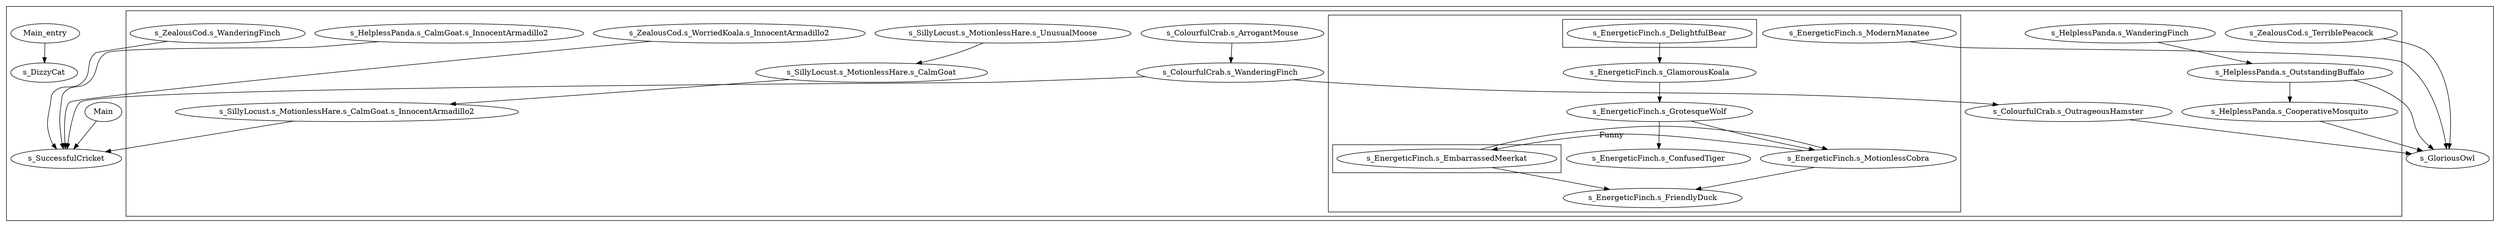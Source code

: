 digraph S_ZanyRabbit {
    subgraph "cluster_Main" {
        "Main";
        "Main_entry";
        "s_DizzyCat";
        subgraph "cluster_Main.s_BoredZebra" {
            subgraph "cluster_Main.s_BoredZebra.s_EnergeticFinch" {
                "s_EnergeticFinch.s_GlamorousKoala";
                "s_EnergeticFinch.s_GrotesqueWolf";
                "s_EnergeticFinch.s_ConfusedTiger";
                subgraph "cluster_Main.s_BoredZebra.s_EnergeticFinch.s_DelightfulBear" {
                    "s_EnergeticFinch.s_DelightfulBear";
                }
                subgraph "cluster_Main.s_BoredZebra.s_EnergeticFinch.s_EmbarrassedMeerkat" {
                    "s_EnergeticFinch.s_EmbarrassedMeerkat";
                }
                "s_EnergeticFinch.s_MotionlessCobra";
                "s_EnergeticFinch.s_FriendlyDuck";
                "s_EnergeticFinch.s_ModernManatee";
            }
            "s_ZealousCod.s_WorriedKoala.s_InnocentArmadillo2";
            "s_ZealousCod.s_WanderingFinch";
            "s_ZealousCod.s_TerriblePeacock";
            "s_ColourfulCrab.s_ArrogantMouse";
            "s_ColourfulCrab.s_WanderingFinch";
            "s_ColourfulCrab.s_OutrageousHamster";
            "s_HelplessPanda.s_CalmGoat.s_InnocentArmadillo2";
            "s_HelplessPanda.s_WanderingFinch";
            "s_HelplessPanda.s_OutstandingBuffalo";
            "s_HelplessPanda.s_CooperativeMosquito";
            "s_SillyLocust.s_MotionlessHare.s_UnusualMoose";
            "s_SillyLocust.s_MotionlessHare.s_CalmGoat";
            "s_SillyLocust.s_MotionlessHare.s_CalmGoat.s_InnocentArmadillo2";
        }
        "s_GloriousOwl";
        "s_SuccessfulCricket";
    }
    
    "Main" -> "s_SuccessfulCricket";
    "Main_entry" -> "s_DizzyCat";
    "s_EnergeticFinch.s_GlamorousKoala" -> "s_EnergeticFinch.s_GrotesqueWolf";
    "s_EnergeticFinch.s_GrotesqueWolf" -> "s_EnergeticFinch.s_ConfusedTiger";
    "s_EnergeticFinch.s_GrotesqueWolf" -> "s_EnergeticFinch.s_MotionlessCobra";
    "s_EnergeticFinch.s_DelightfulBear" -> "s_EnergeticFinch.s_GlamorousKoala";
    "s_EnergeticFinch.s_EmbarrassedMeerkat" -> "s_EnergeticFinch.s_MotionlessCobra";
    "s_EnergeticFinch.s_EmbarrassedMeerkat" -> "s_EnergeticFinch.s_FriendlyDuck";
    "s_EnergeticFinch.s_MotionlessCobra" -> "s_EnergeticFinch.s_FriendlyDuck";
    "s_EnergeticFinch.s_MotionlessCobra" -> "s_EnergeticFinch.s_EmbarrassedMeerkat" [label = "Funny";];
    "s_EnergeticFinch.s_ModernManatee" -> "s_GloriousOwl";
    "s_ZealousCod.s_WorriedKoala.s_InnocentArmadillo2" -> "s_SuccessfulCricket";
    "s_ZealousCod.s_WanderingFinch" -> "s_SuccessfulCricket";
    "s_ZealousCod.s_TerriblePeacock" -> "s_GloriousOwl";
    "s_ColourfulCrab.s_ArrogantMouse" -> "s_ColourfulCrab.s_WanderingFinch";
    "s_ColourfulCrab.s_WanderingFinch" -> "s_ColourfulCrab.s_OutrageousHamster";
    "s_ColourfulCrab.s_WanderingFinch" -> "s_SuccessfulCricket";
    "s_ColourfulCrab.s_OutrageousHamster" -> "s_GloriousOwl";
    "s_HelplessPanda.s_CalmGoat.s_InnocentArmadillo2" -> "s_SuccessfulCricket";
    "s_HelplessPanda.s_WanderingFinch" -> "s_HelplessPanda.s_OutstandingBuffalo";
    "s_HelplessPanda.s_OutstandingBuffalo" -> "s_HelplessPanda.s_CooperativeMosquito";
    "s_HelplessPanda.s_OutstandingBuffalo" -> "s_GloriousOwl";
    "s_HelplessPanda.s_CooperativeMosquito" -> "s_GloriousOwl";
    "s_SillyLocust.s_MotionlessHare.s_UnusualMoose" -> "s_SillyLocust.s_MotionlessHare.s_CalmGoat";
    "s_SillyLocust.s_MotionlessHare.s_CalmGoat" -> "s_SillyLocust.s_MotionlessHare.s_CalmGoat.s_InnocentArmadillo2";
    "s_SillyLocust.s_MotionlessHare.s_CalmGoat.s_InnocentArmadillo2" -> "s_SuccessfulCricket";
}